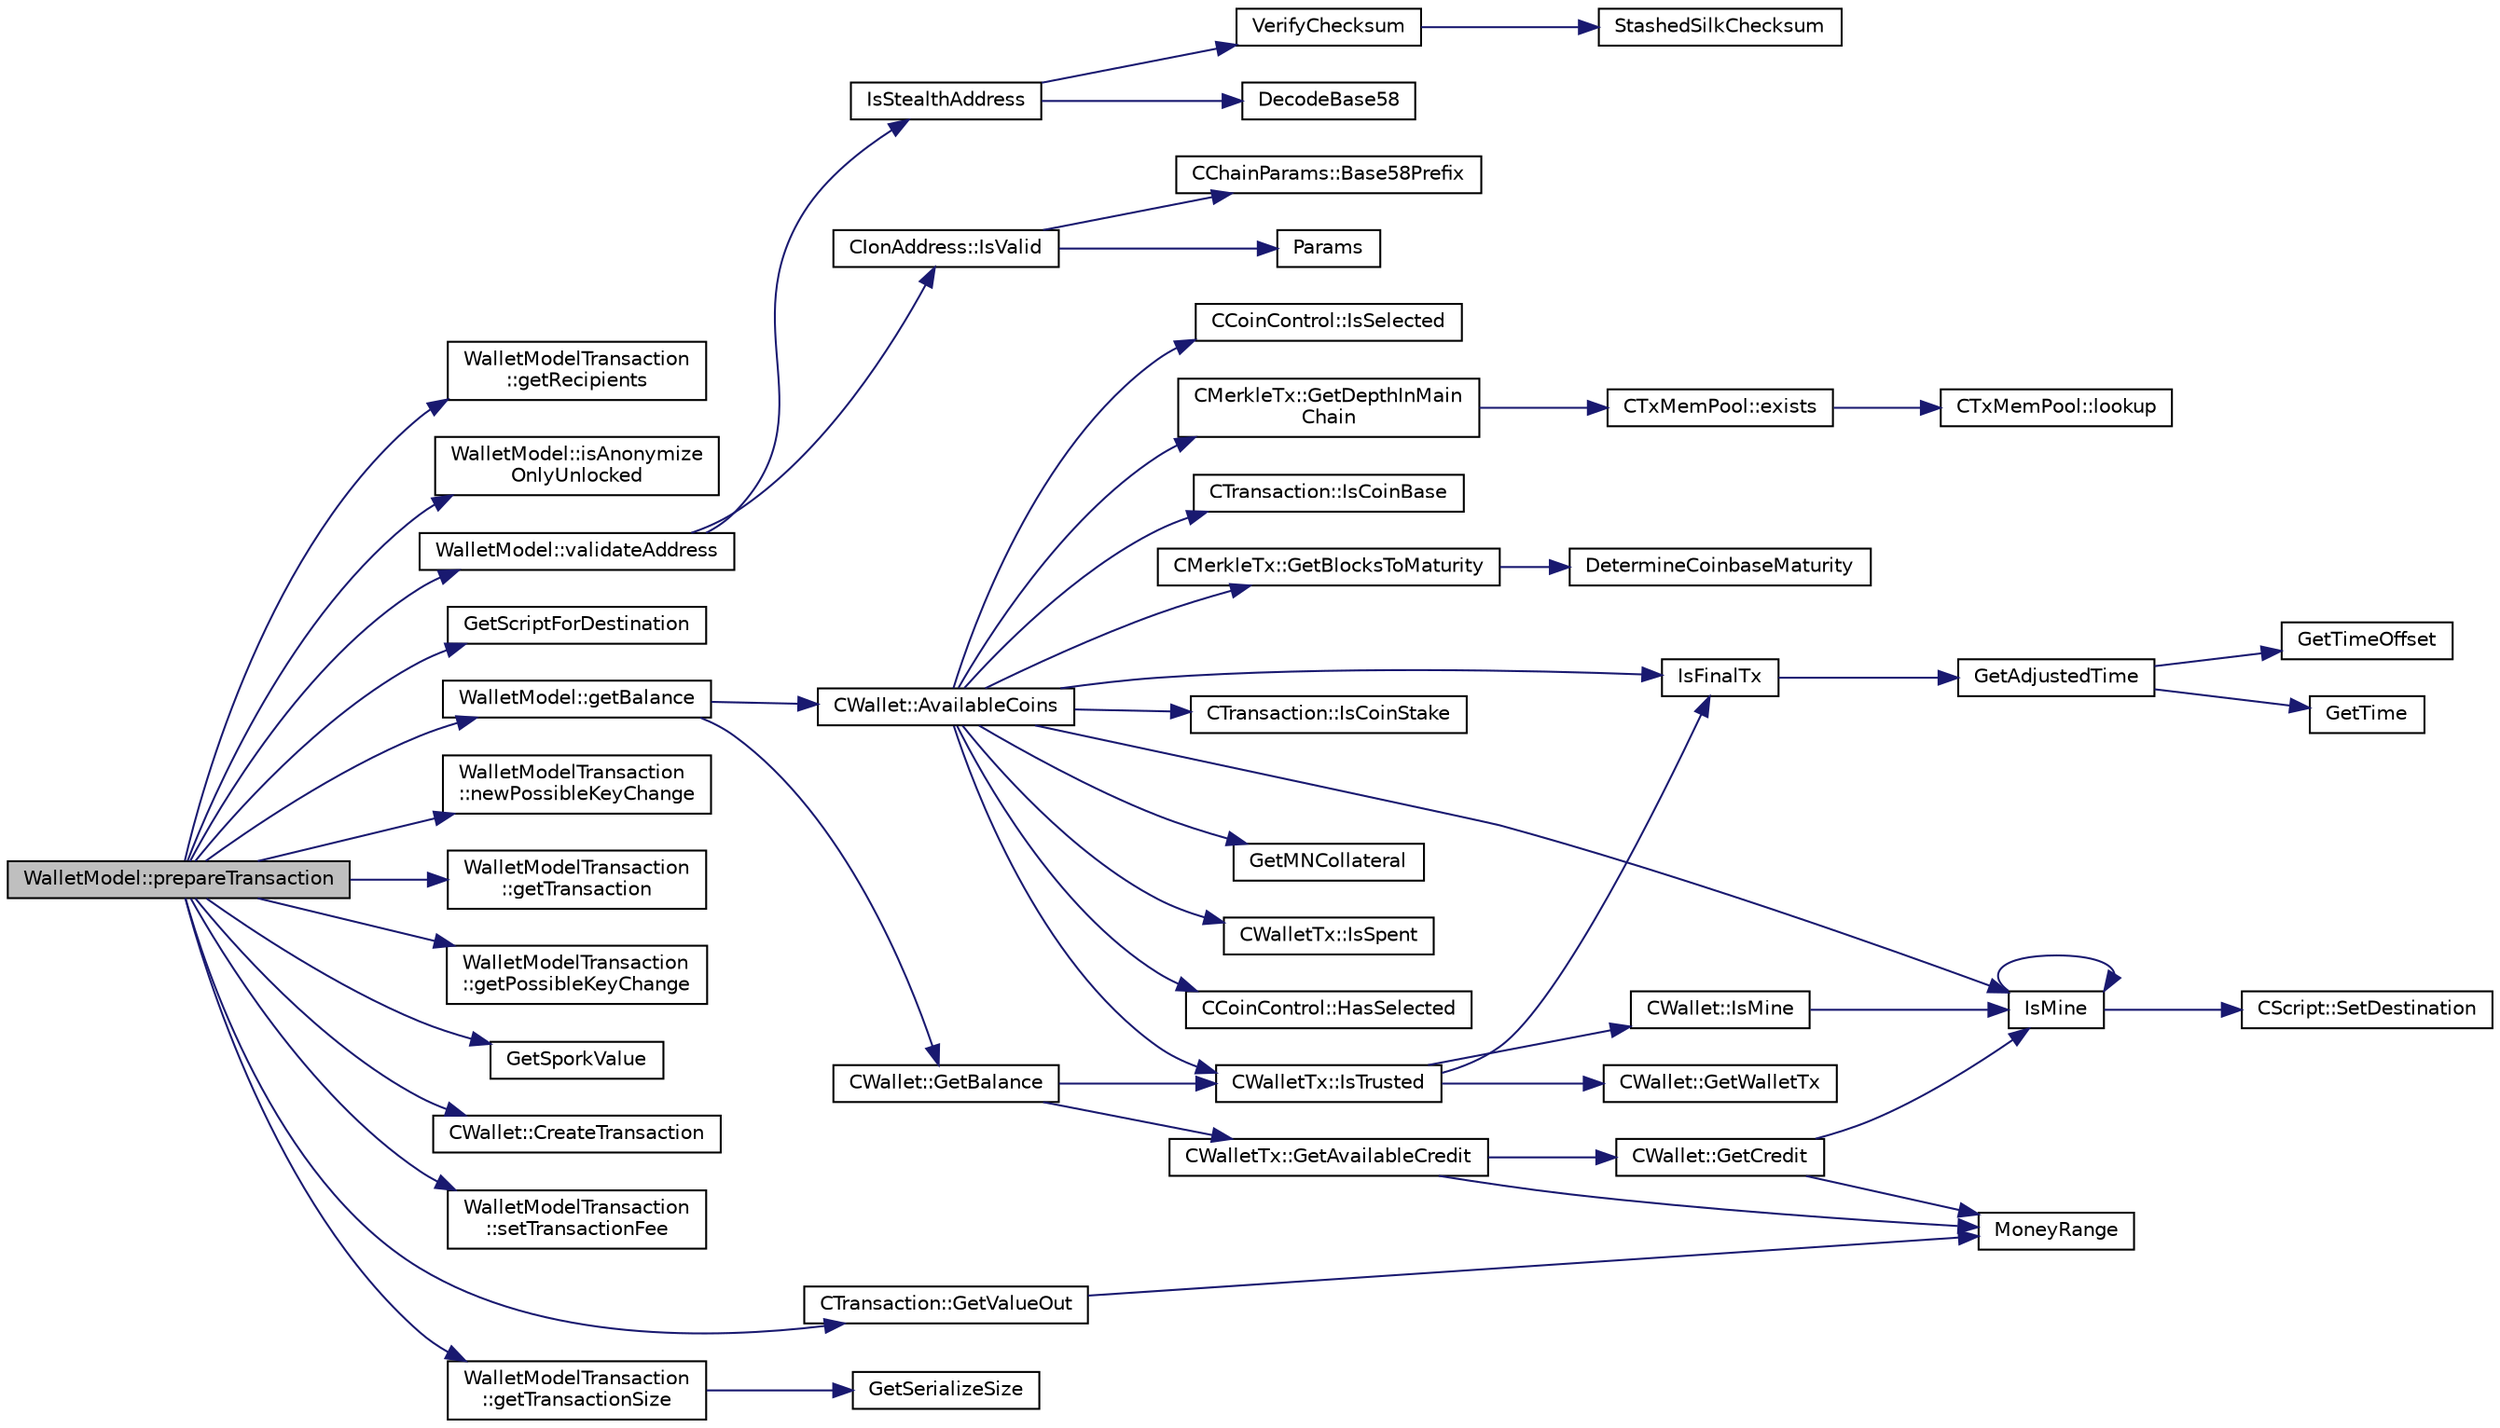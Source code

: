 digraph "WalletModel::prepareTransaction"
{
  edge [fontname="Helvetica",fontsize="10",labelfontname="Helvetica",labelfontsize="10"];
  node [fontname="Helvetica",fontsize="10",shape=record];
  rankdir="LR";
  Node1166 [label="WalletModel::prepareTransaction",height=0.2,width=0.4,color="black", fillcolor="grey75", style="filled", fontcolor="black"];
  Node1166 -> Node1167 [color="midnightblue",fontsize="10",style="solid",fontname="Helvetica"];
  Node1167 [label="WalletModelTransaction\l::getRecipients",height=0.2,width=0.4,color="black", fillcolor="white", style="filled",URL="$d2/d99/class_wallet_model_transaction.html#a477180740c53bbbaed217faec2ccb8fa"];
  Node1166 -> Node1168 [color="midnightblue",fontsize="10",style="solid",fontname="Helvetica"];
  Node1168 [label="WalletModel::isAnonymize\lOnlyUnlocked",height=0.2,width=0.4,color="black", fillcolor="white", style="filled",URL="$d4/d27/class_wallet_model.html#ad170da7fccb70726a4527d67c8f26340"];
  Node1166 -> Node1169 [color="midnightblue",fontsize="10",style="solid",fontname="Helvetica"];
  Node1169 [label="WalletModel::validateAddress",height=0.2,width=0.4,color="black", fillcolor="white", style="filled",URL="$d4/d27/class_wallet_model.html#a04604615253aeaae1253b1412a70a1f7"];
  Node1169 -> Node1170 [color="midnightblue",fontsize="10",style="solid",fontname="Helvetica"];
  Node1170 [label="IsStealthAddress",height=0.2,width=0.4,color="black", fillcolor="white", style="filled",URL="$db/d2d/stealth_8cpp.html#a26c89afcb720e8b1a9c9dadaee26757b"];
  Node1170 -> Node1171 [color="midnightblue",fontsize="10",style="solid",fontname="Helvetica"];
  Node1171 [label="DecodeBase58",height=0.2,width=0.4,color="black", fillcolor="white", style="filled",URL="$db/d9c/base58_8cpp.html#a0f74d1d6e7e982cad4b0e538acea4538",tooltip="Decode a base58-encoded string (psz) into a byte vector (vchRet). "];
  Node1170 -> Node1172 [color="midnightblue",fontsize="10",style="solid",fontname="Helvetica"];
  Node1172 [label="VerifyChecksum",height=0.2,width=0.4,color="black", fillcolor="white", style="filled",URL="$db/d2d/stealth_8cpp.html#a5ff6f6775db5f747f5088c7ef8264b74"];
  Node1172 -> Node1173 [color="midnightblue",fontsize="10",style="solid",fontname="Helvetica"];
  Node1173 [label="StashedSilkChecksum",height=0.2,width=0.4,color="black", fillcolor="white", style="filled",URL="$db/d2d/stealth_8cpp.html#abb79a3b98a10b85daf3f3ff35c1cbfa8"];
  Node1169 -> Node1174 [color="midnightblue",fontsize="10",style="solid",fontname="Helvetica"];
  Node1174 [label="CIonAddress::IsValid",height=0.2,width=0.4,color="black", fillcolor="white", style="filled",URL="$d1/de4/class_c_ion_address.html#a93cb71370b938e7fad4a74c4b5775da6"];
  Node1174 -> Node1175 [color="midnightblue",fontsize="10",style="solid",fontname="Helvetica"];
  Node1175 [label="Params",height=0.2,width=0.4,color="black", fillcolor="white", style="filled",URL="$df/dbf/chainparams_8cpp.html#ace5c5b706d71a324a417dd2db394fd4a",tooltip="Return the currently selected parameters. "];
  Node1174 -> Node1176 [color="midnightblue",fontsize="10",style="solid",fontname="Helvetica"];
  Node1176 [label="CChainParams::Base58Prefix",height=0.2,width=0.4,color="black", fillcolor="white", style="filled",URL="$d1/d4f/class_c_chain_params.html#a103c58eca4a26a71201882b3ed6c4cb4"];
  Node1166 -> Node1177 [color="midnightblue",fontsize="10",style="solid",fontname="Helvetica"];
  Node1177 [label="GetScriptForDestination",height=0.2,width=0.4,color="black", fillcolor="white", style="filled",URL="$dd/d0f/script_8cpp.html#ae40f28d3b46c21033f6ee1f1200d0321"];
  Node1166 -> Node1178 [color="midnightblue",fontsize="10",style="solid",fontname="Helvetica"];
  Node1178 [label="WalletModel::getBalance",height=0.2,width=0.4,color="black", fillcolor="white", style="filled",URL="$d4/d27/class_wallet_model.html#a4d2cb225a19b89c64f4b5d81faf89beb"];
  Node1178 -> Node1179 [color="midnightblue",fontsize="10",style="solid",fontname="Helvetica"];
  Node1179 [label="CWallet::AvailableCoins",height=0.2,width=0.4,color="black", fillcolor="white", style="filled",URL="$d2/de5/class_c_wallet.html#a0f950dede91de2be32ea8c43a40469ab"];
  Node1179 -> Node1180 [color="midnightblue",fontsize="10",style="solid",fontname="Helvetica"];
  Node1180 [label="IsFinalTx",height=0.2,width=0.4,color="black", fillcolor="white", style="filled",URL="$df/d0a/main_8cpp.html#adc332cd7ac94e639bb4239618341be19"];
  Node1180 -> Node1181 [color="midnightblue",fontsize="10",style="solid",fontname="Helvetica"];
  Node1181 [label="GetAdjustedTime",height=0.2,width=0.4,color="black", fillcolor="white", style="filled",URL="$df/d2d/util_8cpp.html#a09f81b9c7650f898cf3cf305b87547e6"];
  Node1181 -> Node1182 [color="midnightblue",fontsize="10",style="solid",fontname="Helvetica"];
  Node1182 [label="GetTime",height=0.2,width=0.4,color="black", fillcolor="white", style="filled",URL="$df/d2d/util_8cpp.html#a46fac5fba8ba905b5f9acb364f5d8c6f"];
  Node1181 -> Node1183 [color="midnightblue",fontsize="10",style="solid",fontname="Helvetica"];
  Node1183 [label="GetTimeOffset",height=0.2,width=0.4,color="black", fillcolor="white", style="filled",URL="$df/d2d/util_8cpp.html#a50ca5344c75631267633f15cfe5e983e"];
  Node1179 -> Node1184 [color="midnightblue",fontsize="10",style="solid",fontname="Helvetica"];
  Node1184 [label="CWalletTx::IsTrusted",height=0.2,width=0.4,color="black", fillcolor="white", style="filled",URL="$d6/d53/class_c_wallet_tx.html#a71efb0d5b5def8ae00a1d74b8741bfcb"];
  Node1184 -> Node1180 [color="midnightblue",fontsize="10",style="solid",fontname="Helvetica"];
  Node1184 -> Node1185 [color="midnightblue",fontsize="10",style="solid",fontname="Helvetica"];
  Node1185 [label="CWallet::GetWalletTx",height=0.2,width=0.4,color="black", fillcolor="white", style="filled",URL="$d2/de5/class_c_wallet.html#ac496716bb889a5934fa27398aeb2330a"];
  Node1184 -> Node1186 [color="midnightblue",fontsize="10",style="solid",fontname="Helvetica"];
  Node1186 [label="CWallet::IsMine",height=0.2,width=0.4,color="black", fillcolor="white", style="filled",URL="$d2/de5/class_c_wallet.html#a4eada57edc1c443564b8cc9b853d955c"];
  Node1186 -> Node1187 [color="midnightblue",fontsize="10",style="solid",fontname="Helvetica"];
  Node1187 [label="IsMine",height=0.2,width=0.4,color="black", fillcolor="white", style="filled",URL="$dd/d0f/script_8cpp.html#adc59cf67d903c1ba1ef225561b85bfce"];
  Node1187 -> Node1188 [color="midnightblue",fontsize="10",style="solid",fontname="Helvetica"];
  Node1188 [label="CScript::SetDestination",height=0.2,width=0.4,color="black", fillcolor="white", style="filled",URL="$d9/d4b/class_c_script.html#ad1b5a9077241aa06116040c4f1b7c31e"];
  Node1187 -> Node1187 [color="midnightblue",fontsize="10",style="solid",fontname="Helvetica"];
  Node1179 -> Node1189 [color="midnightblue",fontsize="10",style="solid",fontname="Helvetica"];
  Node1189 [label="CTransaction::IsCoinBase",height=0.2,width=0.4,color="black", fillcolor="white", style="filled",URL="$df/d43/class_c_transaction.html#a96256e8ac1bf79ad9c057e48c41132dd"];
  Node1179 -> Node1190 [color="midnightblue",fontsize="10",style="solid",fontname="Helvetica"];
  Node1190 [label="CMerkleTx::GetBlocksToMaturity",height=0.2,width=0.4,color="black", fillcolor="white", style="filled",URL="$d1/dff/class_c_merkle_tx.html#a69ebd437f7b44169659c3527fe73b6ab"];
  Node1190 -> Node1191 [color="midnightblue",fontsize="10",style="solid",fontname="Helvetica"];
  Node1191 [label="DetermineCoinbaseMaturity",height=0.2,width=0.4,color="black", fillcolor="white", style="filled",URL="$d1/d08/proofs_8cpp.html#a97478c8207cae73889a6b1fbbc3c67e3",tooltip="Determine Coinbase Maturity (generally not a good idea - done so to increase speed) ..."];
  Node1179 -> Node1192 [color="midnightblue",fontsize="10",style="solid",fontname="Helvetica"];
  Node1192 [label="CTransaction::IsCoinStake",height=0.2,width=0.4,color="black", fillcolor="white", style="filled",URL="$df/d43/class_c_transaction.html#ace4278a41a296d40dcf5fb2b9cf007ec"];
  Node1179 -> Node1193 [color="midnightblue",fontsize="10",style="solid",fontname="Helvetica"];
  Node1193 [label="CMerkleTx::GetDepthInMain\lChain",height=0.2,width=0.4,color="black", fillcolor="white", style="filled",URL="$d1/dff/class_c_merkle_tx.html#a887a9f1a0b7fc64b43e42cec76b38ef9"];
  Node1193 -> Node1194 [color="midnightblue",fontsize="10",style="solid",fontname="Helvetica"];
  Node1194 [label="CTxMemPool::exists",height=0.2,width=0.4,color="black", fillcolor="white", style="filled",URL="$db/d98/class_c_tx_mem_pool.html#a8b7a13b5289ab839d4460f41a7da9789"];
  Node1194 -> Node1195 [color="midnightblue",fontsize="10",style="solid",fontname="Helvetica"];
  Node1195 [label="CTxMemPool::lookup",height=0.2,width=0.4,color="black", fillcolor="white", style="filled",URL="$db/d98/class_c_tx_mem_pool.html#ad6d9966cdeb4b6586f7186e709b4e77e"];
  Node1179 -> Node1196 [color="midnightblue",fontsize="10",style="solid",fontname="Helvetica"];
  Node1196 [label="GetMNCollateral",height=0.2,width=0.4,color="black", fillcolor="white", style="filled",URL="$d4/dbf/main_8h.html#a7ecfeb5987564d84c46a6715d4c3a2df"];
  Node1179 -> Node1187 [color="midnightblue",fontsize="10",style="solid",fontname="Helvetica"];
  Node1179 -> Node1197 [color="midnightblue",fontsize="10",style="solid",fontname="Helvetica"];
  Node1197 [label="CWalletTx::IsSpent",height=0.2,width=0.4,color="black", fillcolor="white", style="filled",URL="$d6/d53/class_c_wallet_tx.html#a6b01c779a9ddc9d3554b7ec1b770f512"];
  Node1179 -> Node1198 [color="midnightblue",fontsize="10",style="solid",fontname="Helvetica"];
  Node1198 [label="CCoinControl::HasSelected",height=0.2,width=0.4,color="black", fillcolor="white", style="filled",URL="$dc/d48/class_c_coin_control.html#a20b259681a7c62b2119256a4862091ac"];
  Node1179 -> Node1199 [color="midnightblue",fontsize="10",style="solid",fontname="Helvetica"];
  Node1199 [label="CCoinControl::IsSelected",height=0.2,width=0.4,color="black", fillcolor="white", style="filled",URL="$dc/d48/class_c_coin_control.html#adcd674d510015f3212e489ab6bd74067"];
  Node1178 -> Node1200 [color="midnightblue",fontsize="10",style="solid",fontname="Helvetica"];
  Node1200 [label="CWallet::GetBalance",height=0.2,width=0.4,color="black", fillcolor="white", style="filled",URL="$d2/de5/class_c_wallet.html#aa6522c2833bc0a84d216cf102b51ba05"];
  Node1200 -> Node1184 [color="midnightblue",fontsize="10",style="solid",fontname="Helvetica"];
  Node1200 -> Node1201 [color="midnightblue",fontsize="10",style="solid",fontname="Helvetica"];
  Node1201 [label="CWalletTx::GetAvailableCredit",height=0.2,width=0.4,color="black", fillcolor="white", style="filled",URL="$d6/d53/class_c_wallet_tx.html#af3c82ba365c720dd3d929b86bf432ef6"];
  Node1201 -> Node1202 [color="midnightblue",fontsize="10",style="solid",fontname="Helvetica"];
  Node1202 [label="CWallet::GetCredit",height=0.2,width=0.4,color="black", fillcolor="white", style="filled",URL="$d2/de5/class_c_wallet.html#aa60b69c7d4ea6063ed83b13d7c6fe695"];
  Node1202 -> Node1203 [color="midnightblue",fontsize="10",style="solid",fontname="Helvetica"];
  Node1203 [label="MoneyRange",height=0.2,width=0.4,color="black", fillcolor="white", style="filled",URL="$dd/d2f/amount_8h.html#a12db56a9a1c931941f0943ecbb278aae"];
  Node1202 -> Node1187 [color="midnightblue",fontsize="10",style="solid",fontname="Helvetica"];
  Node1201 -> Node1203 [color="midnightblue",fontsize="10",style="solid",fontname="Helvetica"];
  Node1166 -> Node1204 [color="midnightblue",fontsize="10",style="solid",fontname="Helvetica"];
  Node1204 [label="WalletModelTransaction\l::newPossibleKeyChange",height=0.2,width=0.4,color="black", fillcolor="white", style="filled",URL="$d2/d99/class_wallet_model_transaction.html#af6e3adde528f4578145be97699c45bb8"];
  Node1166 -> Node1205 [color="midnightblue",fontsize="10",style="solid",fontname="Helvetica"];
  Node1205 [label="WalletModelTransaction\l::getTransaction",height=0.2,width=0.4,color="black", fillcolor="white", style="filled",URL="$d2/d99/class_wallet_model_transaction.html#a1db8f14976edf56a7678d9f7b390c0c5"];
  Node1166 -> Node1206 [color="midnightblue",fontsize="10",style="solid",fontname="Helvetica"];
  Node1206 [label="WalletModelTransaction\l::getPossibleKeyChange",height=0.2,width=0.4,color="black", fillcolor="white", style="filled",URL="$d2/d99/class_wallet_model_transaction.html#a58835446dab9397f823106d4a6ba6812"];
  Node1166 -> Node1207 [color="midnightblue",fontsize="10",style="solid",fontname="Helvetica"];
  Node1207 [label="GetSporkValue",height=0.2,width=0.4,color="black", fillcolor="white", style="filled",URL="$df/d0d/spork_8cpp.html#a7125c44e1c9a54dc7c28556b3fb24a8f"];
  Node1166 -> Node1208 [color="midnightblue",fontsize="10",style="solid",fontname="Helvetica"];
  Node1208 [label="CWallet::CreateTransaction",height=0.2,width=0.4,color="black", fillcolor="white", style="filled",URL="$d2/de5/class_c_wallet.html#ad4f28aa4693c0d77a902b3b18de73d32"];
  Node1166 -> Node1209 [color="midnightblue",fontsize="10",style="solid",fontname="Helvetica"];
  Node1209 [label="WalletModelTransaction\l::setTransactionFee",height=0.2,width=0.4,color="black", fillcolor="white", style="filled",URL="$d2/d99/class_wallet_model_transaction.html#a1a5d5ee7f676a90b9e0bfc9f2b452c44"];
  Node1166 -> Node1210 [color="midnightblue",fontsize="10",style="solid",fontname="Helvetica"];
  Node1210 [label="CTransaction::GetValueOut",height=0.2,width=0.4,color="black", fillcolor="white", style="filled",URL="$df/d43/class_c_transaction.html#a9ce7d94c68adb37627d82669b83a7c59",tooltip="Amount of ions spent by this transaction. "];
  Node1210 -> Node1203 [color="midnightblue",fontsize="10",style="solid",fontname="Helvetica"];
  Node1166 -> Node1211 [color="midnightblue",fontsize="10",style="solid",fontname="Helvetica"];
  Node1211 [label="WalletModelTransaction\l::getTransactionSize",height=0.2,width=0.4,color="black", fillcolor="white", style="filled",URL="$d2/d99/class_wallet_model_transaction.html#a90c87be7e23c1729edba4ab621771a5e"];
  Node1211 -> Node1212 [color="midnightblue",fontsize="10",style="solid",fontname="Helvetica"];
  Node1212 [label="GetSerializeSize",height=0.2,width=0.4,color="black", fillcolor="white", style="filled",URL="$df/d9d/serialize_8h.html#a48239e478ae730373d1984fe304ca025"];
}
